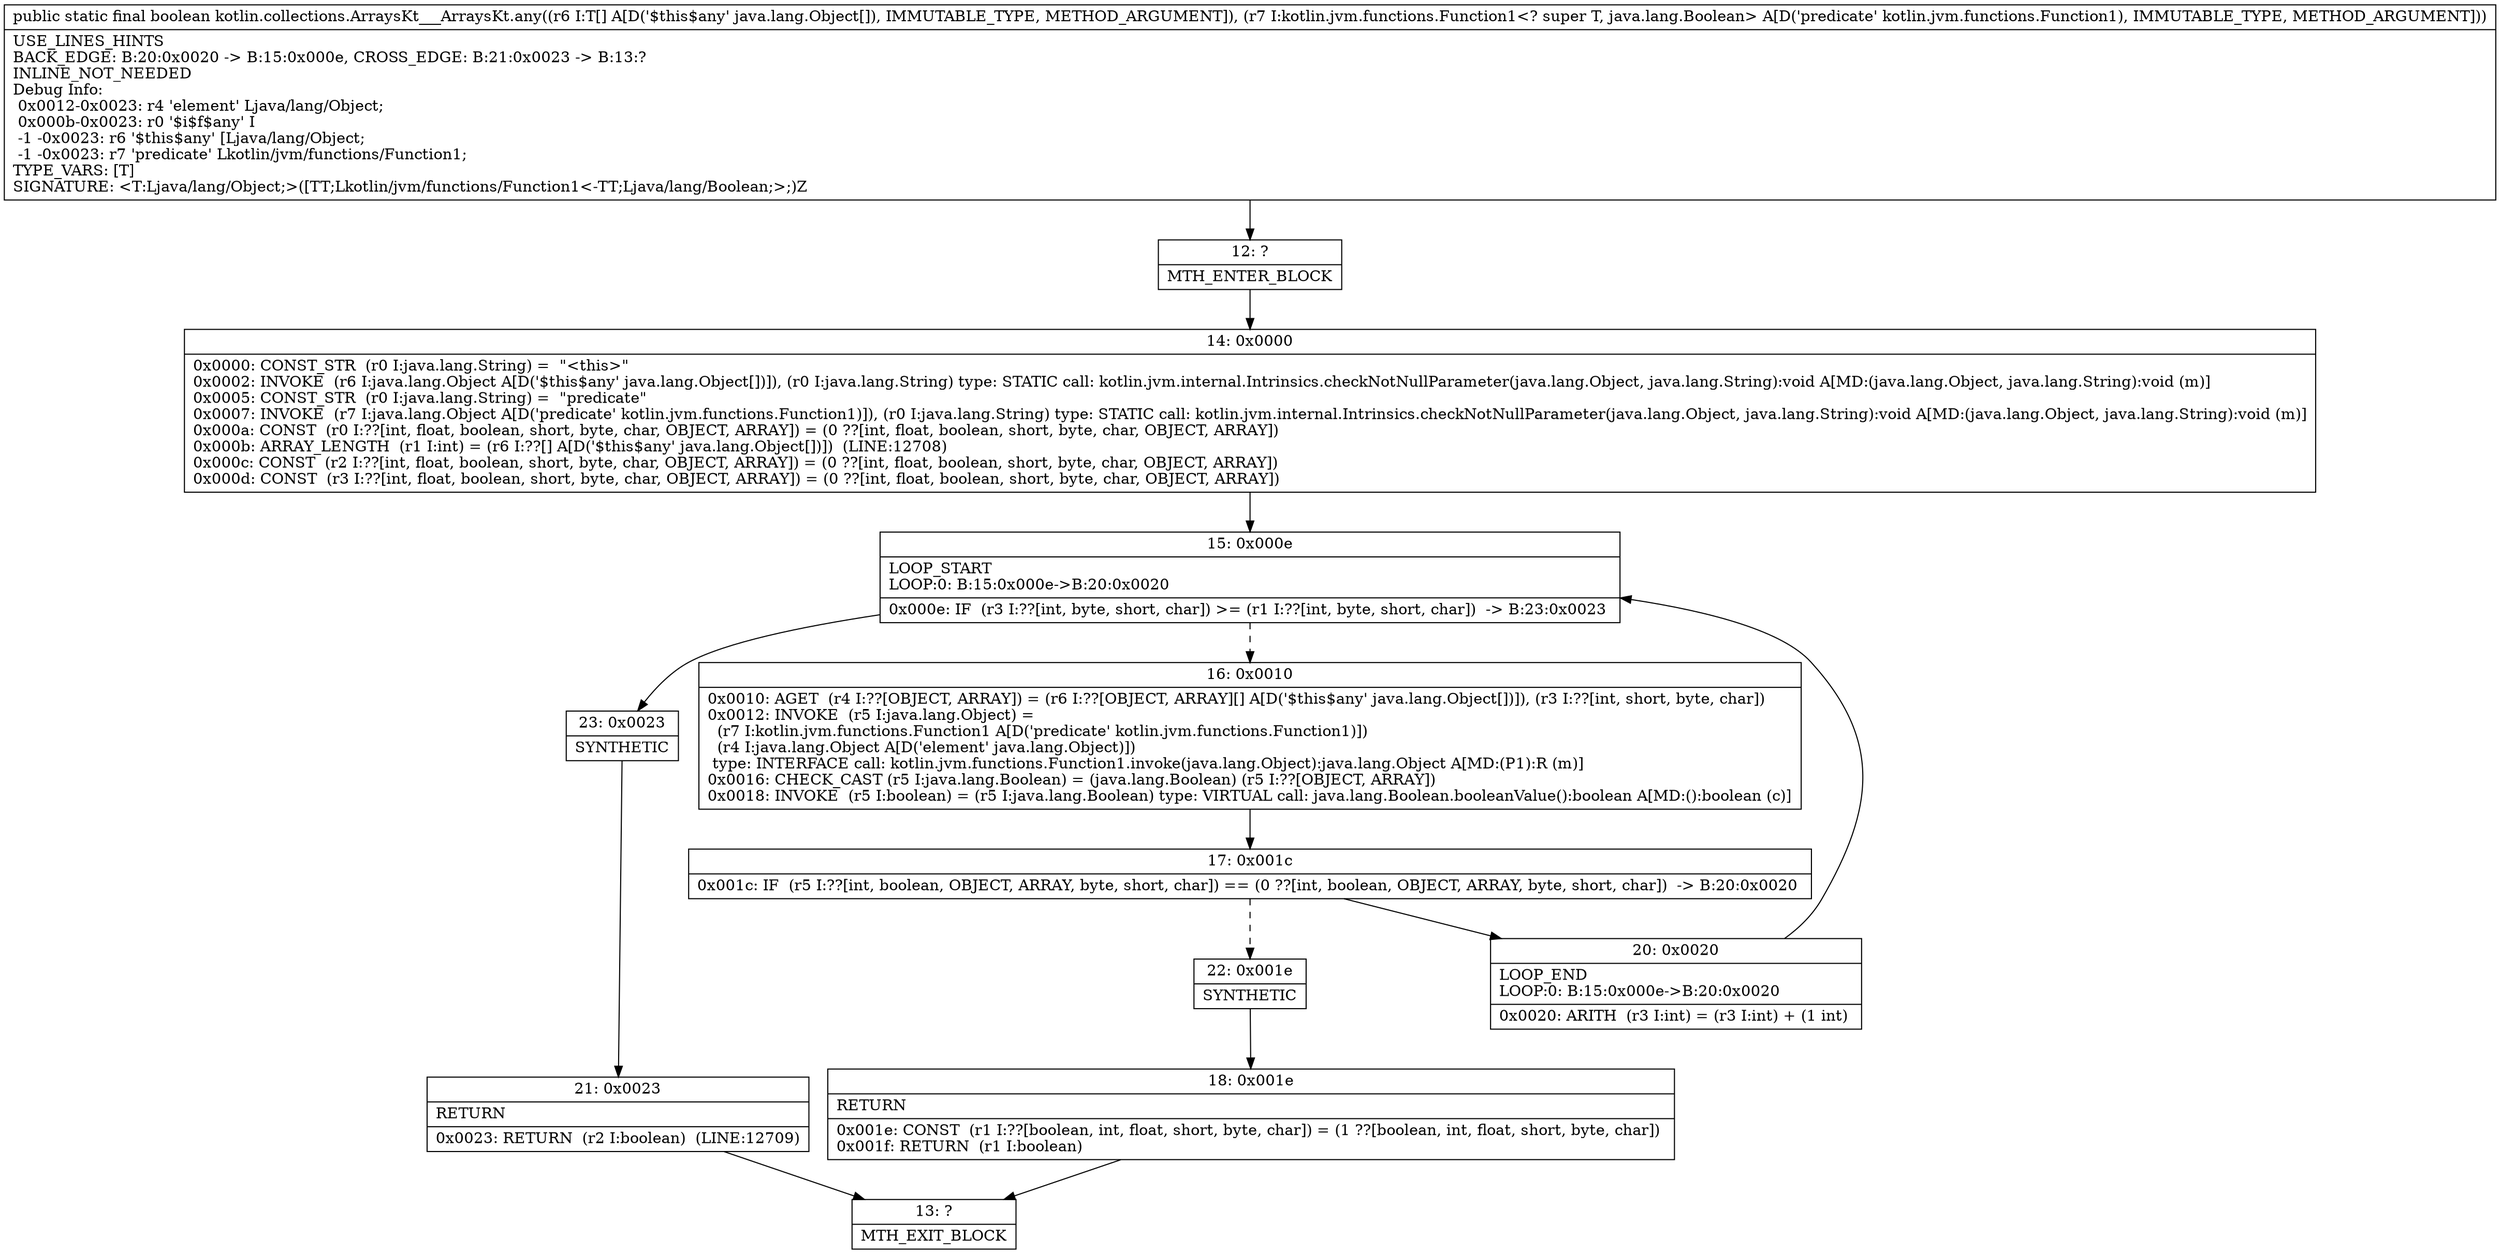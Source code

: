 digraph "CFG forkotlin.collections.ArraysKt___ArraysKt.any([Ljava\/lang\/Object;Lkotlin\/jvm\/functions\/Function1;)Z" {
Node_12 [shape=record,label="{12\:\ ?|MTH_ENTER_BLOCK\l}"];
Node_14 [shape=record,label="{14\:\ 0x0000|0x0000: CONST_STR  (r0 I:java.lang.String) =  \"\<this\>\" \l0x0002: INVOKE  (r6 I:java.lang.Object A[D('$this$any' java.lang.Object[])]), (r0 I:java.lang.String) type: STATIC call: kotlin.jvm.internal.Intrinsics.checkNotNullParameter(java.lang.Object, java.lang.String):void A[MD:(java.lang.Object, java.lang.String):void (m)]\l0x0005: CONST_STR  (r0 I:java.lang.String) =  \"predicate\" \l0x0007: INVOKE  (r7 I:java.lang.Object A[D('predicate' kotlin.jvm.functions.Function1)]), (r0 I:java.lang.String) type: STATIC call: kotlin.jvm.internal.Intrinsics.checkNotNullParameter(java.lang.Object, java.lang.String):void A[MD:(java.lang.Object, java.lang.String):void (m)]\l0x000a: CONST  (r0 I:??[int, float, boolean, short, byte, char, OBJECT, ARRAY]) = (0 ??[int, float, boolean, short, byte, char, OBJECT, ARRAY]) \l0x000b: ARRAY_LENGTH  (r1 I:int) = (r6 I:??[] A[D('$this$any' java.lang.Object[])])  (LINE:12708)\l0x000c: CONST  (r2 I:??[int, float, boolean, short, byte, char, OBJECT, ARRAY]) = (0 ??[int, float, boolean, short, byte, char, OBJECT, ARRAY]) \l0x000d: CONST  (r3 I:??[int, float, boolean, short, byte, char, OBJECT, ARRAY]) = (0 ??[int, float, boolean, short, byte, char, OBJECT, ARRAY]) \l}"];
Node_15 [shape=record,label="{15\:\ 0x000e|LOOP_START\lLOOP:0: B:15:0x000e\-\>B:20:0x0020\l|0x000e: IF  (r3 I:??[int, byte, short, char]) \>= (r1 I:??[int, byte, short, char])  \-\> B:23:0x0023 \l}"];
Node_16 [shape=record,label="{16\:\ 0x0010|0x0010: AGET  (r4 I:??[OBJECT, ARRAY]) = (r6 I:??[OBJECT, ARRAY][] A[D('$this$any' java.lang.Object[])]), (r3 I:??[int, short, byte, char]) \l0x0012: INVOKE  (r5 I:java.lang.Object) = \l  (r7 I:kotlin.jvm.functions.Function1 A[D('predicate' kotlin.jvm.functions.Function1)])\l  (r4 I:java.lang.Object A[D('element' java.lang.Object)])\l type: INTERFACE call: kotlin.jvm.functions.Function1.invoke(java.lang.Object):java.lang.Object A[MD:(P1):R (m)]\l0x0016: CHECK_CAST (r5 I:java.lang.Boolean) = (java.lang.Boolean) (r5 I:??[OBJECT, ARRAY]) \l0x0018: INVOKE  (r5 I:boolean) = (r5 I:java.lang.Boolean) type: VIRTUAL call: java.lang.Boolean.booleanValue():boolean A[MD:():boolean (c)]\l}"];
Node_17 [shape=record,label="{17\:\ 0x001c|0x001c: IF  (r5 I:??[int, boolean, OBJECT, ARRAY, byte, short, char]) == (0 ??[int, boolean, OBJECT, ARRAY, byte, short, char])  \-\> B:20:0x0020 \l}"];
Node_20 [shape=record,label="{20\:\ 0x0020|LOOP_END\lLOOP:0: B:15:0x000e\-\>B:20:0x0020\l|0x0020: ARITH  (r3 I:int) = (r3 I:int) + (1 int) \l}"];
Node_22 [shape=record,label="{22\:\ 0x001e|SYNTHETIC\l}"];
Node_18 [shape=record,label="{18\:\ 0x001e|RETURN\l|0x001e: CONST  (r1 I:??[boolean, int, float, short, byte, char]) = (1 ??[boolean, int, float, short, byte, char]) \l0x001f: RETURN  (r1 I:boolean) \l}"];
Node_13 [shape=record,label="{13\:\ ?|MTH_EXIT_BLOCK\l}"];
Node_23 [shape=record,label="{23\:\ 0x0023|SYNTHETIC\l}"];
Node_21 [shape=record,label="{21\:\ 0x0023|RETURN\l|0x0023: RETURN  (r2 I:boolean)  (LINE:12709)\l}"];
MethodNode[shape=record,label="{public static final boolean kotlin.collections.ArraysKt___ArraysKt.any((r6 I:T[] A[D('$this$any' java.lang.Object[]), IMMUTABLE_TYPE, METHOD_ARGUMENT]), (r7 I:kotlin.jvm.functions.Function1\<? super T, java.lang.Boolean\> A[D('predicate' kotlin.jvm.functions.Function1), IMMUTABLE_TYPE, METHOD_ARGUMENT]))  | USE_LINES_HINTS\lBACK_EDGE: B:20:0x0020 \-\> B:15:0x000e, CROSS_EDGE: B:21:0x0023 \-\> B:13:?\lINLINE_NOT_NEEDED\lDebug Info:\l  0x0012\-0x0023: r4 'element' Ljava\/lang\/Object;\l  0x000b\-0x0023: r0 '$i$f$any' I\l  \-1 \-0x0023: r6 '$this$any' [Ljava\/lang\/Object;\l  \-1 \-0x0023: r7 'predicate' Lkotlin\/jvm\/functions\/Function1;\lTYPE_VARS: [T]\lSIGNATURE: \<T:Ljava\/lang\/Object;\>([TT;Lkotlin\/jvm\/functions\/Function1\<\-TT;Ljava\/lang\/Boolean;\>;)Z\l}"];
MethodNode -> Node_12;Node_12 -> Node_14;
Node_14 -> Node_15;
Node_15 -> Node_16[style=dashed];
Node_15 -> Node_23;
Node_16 -> Node_17;
Node_17 -> Node_20;
Node_17 -> Node_22[style=dashed];
Node_20 -> Node_15;
Node_22 -> Node_18;
Node_18 -> Node_13;
Node_23 -> Node_21;
Node_21 -> Node_13;
}

